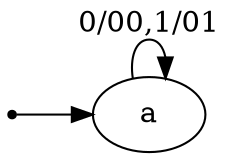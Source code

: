 digraph STG {
	rankdir=LR;
	
	INIT [shape=point];
	a [label="a"];
	
	INIT -> a;
	a -> a [label="0/00,1/01"];
}
